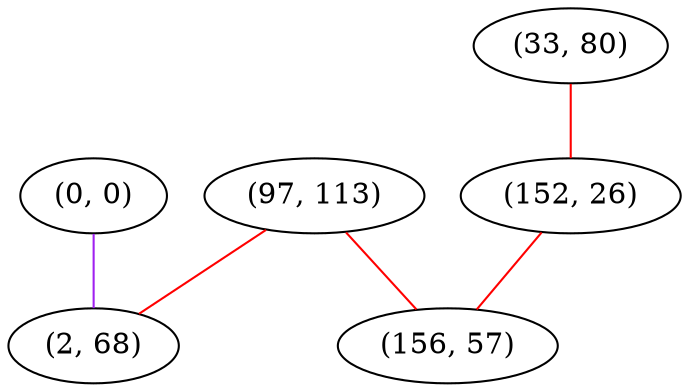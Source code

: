 graph "" {
"(0, 0)";
"(33, 80)";
"(152, 26)";
"(97, 113)";
"(156, 57)";
"(2, 68)";
"(0, 0)" -- "(2, 68)"  [color=purple, key=0, weight=4];
"(33, 80)" -- "(152, 26)"  [color=red, key=0, weight=1];
"(152, 26)" -- "(156, 57)"  [color=red, key=0, weight=1];
"(97, 113)" -- "(156, 57)"  [color=red, key=0, weight=1];
"(97, 113)" -- "(2, 68)"  [color=red, key=0, weight=1];
}
